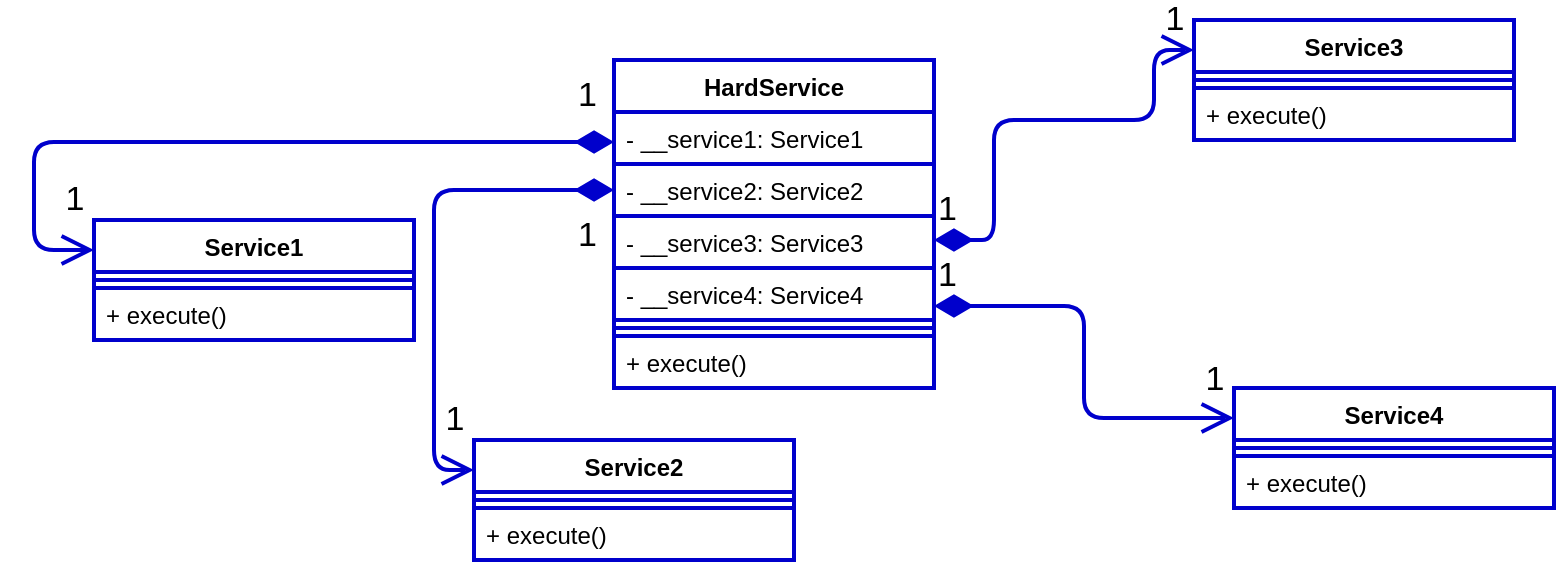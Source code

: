 <mxfile version="13.7.9" type="embed"><diagram id="r-OYRGq2VZSDw6rKtP9p" name="Page-1"><mxGraphModel dx="1050" dy="1483" grid="1" gridSize="10" guides="1" tooltips="1" connect="1" arrows="1" fold="1" page="1" pageScale="1" pageWidth="850" pageHeight="1100" background="#ffffff" math="0" shadow="0"><root><mxCell id="0"/><mxCell id="1" parent="0"/><mxCell id="15" value="HardService" style="swimlane;fontStyle=1;align=center;verticalAlign=top;childLayout=stackLayout;horizontal=1;startSize=26;horizontalStack=0;resizeParent=1;resizeParentMax=0;resizeLast=0;collapsible=1;marginBottom=0;fontColor=#000000;strokeColor=#0000CC;strokeWidth=2;fillColor=#FFFFFF;" parent="1" vertex="1"><mxGeometry x="320" y="-90" width="160" height="164" as="geometry"/></mxCell><mxCell id="18" value="- __service1: Service1" style="text;align=left;verticalAlign=top;spacingLeft=4;spacingRight=4;overflow=hidden;rotatable=0;points=[[0,0.5],[1,0.5]];portConstraint=eastwest;fontColor=#000000;strokeColor=#0000CC;strokeWidth=2;fillColor=#FFFFFF;" parent="15" vertex="1"><mxGeometry y="26" width="160" height="26" as="geometry"/></mxCell><mxCell id="19" value="- __service2: Service2" style="text;align=left;verticalAlign=top;spacingLeft=4;spacingRight=4;overflow=hidden;rotatable=0;points=[[0,0.5],[1,0.5]];portConstraint=eastwest;fontColor=#000000;strokeColor=#0000CC;strokeWidth=2;fillColor=#FFFFFF;" parent="15" vertex="1"><mxGeometry y="52" width="160" height="26" as="geometry"/></mxCell><mxCell id="20" value="- __service3: Service3" style="text;align=left;verticalAlign=top;spacingLeft=4;spacingRight=4;overflow=hidden;rotatable=0;points=[[0,0.5],[1,0.5]];portConstraint=eastwest;fontColor=#000000;strokeColor=#0000CC;strokeWidth=2;fillColor=#FFFFFF;" parent="15" vertex="1"><mxGeometry y="78" width="160" height="26" as="geometry"/></mxCell><mxCell id="21" value="- __service4: Service4" style="text;align=left;verticalAlign=top;spacingLeft=4;spacingRight=4;overflow=hidden;rotatable=0;points=[[0,0.5],[1,0.5]];portConstraint=eastwest;fontColor=#000000;strokeColor=#0000CC;strokeWidth=2;fillColor=#FFFFFF;" parent="15" vertex="1"><mxGeometry y="104" width="160" height="26" as="geometry"/></mxCell><mxCell id="16" value="" style="line;strokeWidth=2;align=left;verticalAlign=middle;spacingTop=-1;spacingLeft=3;spacingRight=3;rotatable=0;labelPosition=right;points=[];portConstraint=eastwest;fontColor=#000000;strokeColor=#0000CC;fillColor=#FFFFFF;" parent="15" vertex="1"><mxGeometry y="130" width="160" height="8" as="geometry"/></mxCell><mxCell id="17" value="+ execute()" style="text;align=left;verticalAlign=top;spacingLeft=4;spacingRight=4;overflow=hidden;rotatable=0;points=[[0,0.5],[1,0.5]];portConstraint=eastwest;fontColor=#000000;strokeColor=#0000CC;strokeWidth=2;fillColor=#FFFFFF;" parent="15" vertex="1"><mxGeometry y="138" width="160" height="26" as="geometry"/></mxCell><mxCell id="23" value="1" style="endArrow=open;html=1;endSize=12;startArrow=diamondThin;startSize=14;startFill=1;edgeStyle=orthogonalEdgeStyle;align=left;verticalAlign=bottom;strokeColor=#0000CC;entryX=0;entryY=0.25;entryDx=0;entryDy=0;exitX=0;exitY=0.25;exitDx=0;exitDy=0;strokeWidth=2;fontSize=17;labelBackgroundColor=none;fontColor=#000000;" parent="1" source="15" target="8" edge="1"><mxGeometry x="-0.893" y="-11" relative="1" as="geometry"><mxPoint x="240" y="-60" as="sourcePoint"/><mxPoint x="40" y="190" as="targetPoint"/><Array as="points"><mxPoint x="30" y="-49"/><mxPoint x="30" y="5"/></Array><mxPoint as="offset"/></mxGeometry></mxCell><mxCell id="24" value="1" style="endArrow=open;html=1;endSize=12;startArrow=diamondThin;startSize=14;startFill=1;edgeStyle=orthogonalEdgeStyle;align=left;verticalAlign=bottom;strokeColor=#0000CC;strokeWidth=2;exitX=0;exitY=0.5;exitDx=0;exitDy=0;entryX=0;entryY=0.25;entryDx=0;entryDy=0;fontSize=17;labelBackgroundColor=none;fontColor=#000000;" parent="1" source="19" target="2" edge="1"><mxGeometry y="70" relative="1" as="geometry"><mxPoint x="260" y="-30" as="sourcePoint"/><mxPoint x="300" y="190" as="targetPoint"/><Array as="points"><mxPoint x="230" y="-25"/></Array><mxPoint as="offset"/></mxGeometry></mxCell><mxCell id="25" value="1" style="endArrow=open;html=1;endSize=12;startArrow=diamondThin;startSize=14;startFill=1;edgeStyle=orthogonalEdgeStyle;align=left;verticalAlign=bottom;strokeColor=#0000CC;strokeWidth=2;entryX=0;entryY=0.25;entryDx=0;entryDy=0;fontSize=17;labelBackgroundColor=none;fontColor=#000000;" parent="1" target="11" edge="1"><mxGeometry x="-1" y="3" relative="1" as="geometry"><mxPoint x="480" as="sourcePoint"/><mxPoint x="470" y="230" as="targetPoint"/><Array as="points"><mxPoint x="510"/><mxPoint x="510" y="-60"/><mxPoint x="590" y="-60"/></Array></mxGeometry></mxCell><mxCell id="11" value="Service3" style="swimlane;fontStyle=1;align=center;verticalAlign=top;childLayout=stackLayout;horizontal=1;startSize=26;horizontalStack=0;resizeParent=1;resizeParentMax=0;resizeLast=0;collapsible=1;marginBottom=0;fontColor=#000000;strokeColor=#0000CC;strokeWidth=2;fillColor=#FFFFFF;" parent="1" vertex="1"><mxGeometry x="610" y="-110" width="160" height="60" as="geometry"/></mxCell><mxCell id="12" value="" style="line;strokeWidth=2;align=left;verticalAlign=middle;spacingTop=-1;spacingLeft=3;spacingRight=3;rotatable=0;labelPosition=right;points=[];portConstraint=eastwest;fontColor=#000000;strokeColor=#0000CC;fillColor=#FFFFFF;" parent="11" vertex="1"><mxGeometry y="26" width="160" height="8" as="geometry"/></mxCell><mxCell id="13" value="+ execute()" style="text;align=left;verticalAlign=top;spacingLeft=4;spacingRight=4;overflow=hidden;rotatable=0;points=[[0,0.5],[1,0.5]];portConstraint=eastwest;fontColor=#000000;strokeColor=#0000CC;strokeWidth=2;fillColor=#FFFFFF;" parent="11" vertex="1"><mxGeometry y="34" width="160" height="26" as="geometry"/></mxCell><mxCell id="26" value="1" style="endArrow=open;html=1;endSize=12;startArrow=diamondThin;startSize=14;startFill=1;edgeStyle=orthogonalEdgeStyle;align=left;verticalAlign=bottom;strokeColor=#0000CC;strokeWidth=2;exitX=1;exitY=0.75;exitDx=0;exitDy=0;entryX=0;entryY=0.25;entryDx=0;entryDy=0;fontSize=17;labelBackgroundColor=none;fontColor=#000000;" parent="1" source="15" target="5" edge="1"><mxGeometry x="-1" y="3" relative="1" as="geometry"><mxPoint x="460" y="130" as="sourcePoint"/><mxPoint x="620" y="130" as="targetPoint"/></mxGeometry></mxCell><mxCell id="5" value="Service4" style="swimlane;fontStyle=1;align=center;verticalAlign=top;childLayout=stackLayout;horizontal=1;startSize=26;horizontalStack=0;resizeParent=1;resizeParentMax=0;resizeLast=0;collapsible=1;marginBottom=0;fontColor=#000000;strokeColor=#0000CC;strokeWidth=2;fillColor=#FFFFFF;" parent="1" vertex="1"><mxGeometry x="630" y="74" width="160" height="60" as="geometry"/></mxCell><mxCell id="6" value="" style="line;strokeWidth=2;align=left;verticalAlign=middle;spacingTop=-1;spacingLeft=3;spacingRight=3;rotatable=0;labelPosition=right;points=[];portConstraint=eastwest;fontColor=#000000;strokeColor=#0000CC;fillColor=#FFFFFF;" parent="5" vertex="1"><mxGeometry y="26" width="160" height="8" as="geometry"/></mxCell><mxCell id="7" value="+ execute()" style="text;align=left;verticalAlign=top;spacingLeft=4;spacingRight=4;overflow=hidden;rotatable=0;points=[[0,0.5],[1,0.5]];portConstraint=eastwest;fontColor=#000000;strokeColor=#0000CC;strokeWidth=2;fillColor=#FFFFFF;" parent="5" vertex="1"><mxGeometry y="34" width="160" height="26" as="geometry"/></mxCell><mxCell id="8" value="Service1" style="swimlane;fontStyle=1;align=center;verticalAlign=top;childLayout=stackLayout;horizontal=1;startSize=26;horizontalStack=0;resizeParent=1;resizeParentMax=0;resizeLast=0;collapsible=1;marginBottom=0;fontColor=#000000;strokeColor=#0000CC;strokeWidth=2;fillColor=#FFFFFF;" parent="1" vertex="1"><mxGeometry x="60" y="-10" width="160" height="60" as="geometry"/></mxCell><mxCell id="9" value="" style="line;strokeWidth=2;align=left;verticalAlign=middle;spacingTop=-1;spacingLeft=3;spacingRight=3;rotatable=0;labelPosition=right;points=[];portConstraint=eastwest;fontColor=#000000;strokeColor=#0000CC;fillColor=#FFFFFF;" parent="8" vertex="1"><mxGeometry y="26" width="160" height="8" as="geometry"/></mxCell><mxCell id="10" value="+ execute()" style="text;align=left;verticalAlign=top;spacingLeft=4;spacingRight=4;overflow=hidden;rotatable=0;points=[[0,0.5],[1,0.5]];portConstraint=eastwest;fontColor=#000000;strokeColor=#0000CC;strokeWidth=2;fillColor=#FFFFFF;" parent="8" vertex="1"><mxGeometry y="34" width="160" height="26" as="geometry"/></mxCell><mxCell id="2" value="Service2" style="swimlane;fontStyle=1;align=center;verticalAlign=top;childLayout=stackLayout;horizontal=1;startSize=26;horizontalStack=0;resizeParent=1;resizeParentMax=0;resizeLast=0;collapsible=1;marginBottom=0;fontColor=#000000;strokeColor=#0000CC;strokeWidth=2;fillColor=#FFFFFF;" parent="1" vertex="1"><mxGeometry x="250" y="100" width="160" height="60" as="geometry"/></mxCell><mxCell id="3" value="" style="line;strokeWidth=2;align=left;verticalAlign=middle;spacingTop=-1;spacingLeft=3;spacingRight=3;rotatable=0;labelPosition=right;points=[];portConstraint=eastwest;fontColor=#000000;strokeColor=#0000CC;fillColor=#FFFFFF;" parent="2" vertex="1"><mxGeometry y="26" width="160" height="8" as="geometry"/></mxCell><mxCell id="4" value="+ execute()" style="text;align=left;verticalAlign=top;spacingLeft=4;spacingRight=4;overflow=hidden;rotatable=0;points=[[0,0.5],[1,0.5]];portConstraint=eastwest;fontColor=#000000;strokeColor=#0000CC;strokeWidth=2;fillColor=#FFFFFF;" parent="2" vertex="1"><mxGeometry y="34" width="160" height="26" as="geometry"/></mxCell><mxCell id="27" value="&lt;font style=&quot;font-size: 17px&quot;&gt;1&lt;/font&gt;" style="text;html=1;align=center;verticalAlign=middle;resizable=0;points=[];autosize=1;fontSize=11;fontColor=#000000;" vertex="1" parent="1"><mxGeometry x="230" y="80" width="20" height="20" as="geometry"/></mxCell><mxCell id="28" value="&lt;font style=&quot;font-size: 17px&quot;&gt;1&lt;/font&gt;" style="text;html=1;align=center;verticalAlign=middle;resizable=0;points=[];autosize=1;fontSize=11;fontColor=#000000;" vertex="1" parent="1"><mxGeometry x="40" y="-30" width="20" height="20" as="geometry"/></mxCell><mxCell id="29" value="&lt;font style=&quot;font-size: 17px&quot;&gt;1&lt;/font&gt;" style="text;html=1;align=center;verticalAlign=middle;resizable=0;points=[];autosize=1;fontSize=11;fontColor=#000000;" vertex="1" parent="1"><mxGeometry x="610" y="60" width="20" height="20" as="geometry"/></mxCell><mxCell id="30" value="&lt;font style=&quot;font-size: 17px&quot;&gt;1&lt;/font&gt;" style="text;html=1;align=center;verticalAlign=middle;resizable=0;points=[];autosize=1;fontSize=11;fontColor=#000000;" vertex="1" parent="1"><mxGeometry x="590" y="-120" width="20" height="20" as="geometry"/></mxCell></root></mxGraphModel></diagram></mxfile>